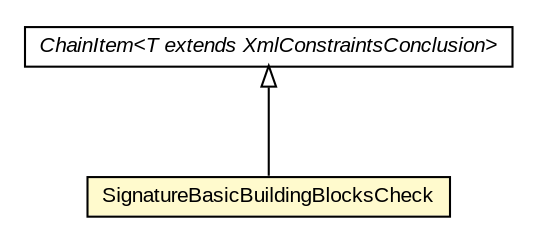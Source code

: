 #!/usr/local/bin/dot
#
# Class diagram 
# Generated by UMLGraph version R5_6-24-gf6e263 (http://www.umlgraph.org/)
#

digraph G {
	edge [fontname="arial",fontsize=10,labelfontname="arial",labelfontsize=10];
	node [fontname="arial",fontsize=10,shape=plaintext];
	nodesep=0.25;
	ranksep=0.5;
	// eu.europa.esig.dss.validation.process.ChainItem<T extends eu.europa.esig.dss.jaxb.detailedreport.XmlConstraintsConclusion>
	c609162 [label=<<table title="eu.europa.esig.dss.validation.process.ChainItem" border="0" cellborder="1" cellspacing="0" cellpadding="2" port="p" href="../../ChainItem.html">
		<tr><td><table border="0" cellspacing="0" cellpadding="1">
<tr><td align="center" balign="center"><font face="arial italic"> ChainItem&lt;T extends XmlConstraintsConclusion&gt; </font></td></tr>
		</table></td></tr>
		</table>>, URL="../../ChainItem.html", fontname="arial", fontcolor="black", fontsize=10.0];
	// eu.europa.esig.dss.validation.process.vpfbs.checks.SignatureBasicBuildingBlocksCheck
	c609306 [label=<<table title="eu.europa.esig.dss.validation.process.vpfbs.checks.SignatureBasicBuildingBlocksCheck" border="0" cellborder="1" cellspacing="0" cellpadding="2" port="p" bgcolor="lemonChiffon" href="./SignatureBasicBuildingBlocksCheck.html">
		<tr><td><table border="0" cellspacing="0" cellpadding="1">
<tr><td align="center" balign="center"> SignatureBasicBuildingBlocksCheck </td></tr>
		</table></td></tr>
		</table>>, URL="./SignatureBasicBuildingBlocksCheck.html", fontname="arial", fontcolor="black", fontsize=10.0];
	//eu.europa.esig.dss.validation.process.vpfbs.checks.SignatureBasicBuildingBlocksCheck extends eu.europa.esig.dss.validation.process.ChainItem<eu.europa.esig.dss.jaxb.detailedreport.XmlValidationProcessBasicSignatures>
	c609162:p -> c609306:p [dir=back,arrowtail=empty];
}

